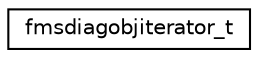 digraph "Graphical Class Hierarchy"
{
 // INTERACTIVE_SVG=YES
 // LATEX_PDF_SIZE
  edge [fontname="Helvetica",fontsize="10",labelfontname="Helvetica",labelfontsize="10"];
  node [fontname="Helvetica",fontsize="10",shape=record];
  rankdir="LR";
  Node0 [label="fmsdiagobjiterator_t",height=0.2,width=0.4,color="black", fillcolor="white", style="filled",URL="$group__fms__diag__object__container__mod.html#structfms__diag__object__container__mod_1_1fmsdiagobjiterator__t",tooltip="Iterator used to traverse the objects of the container."];
}
